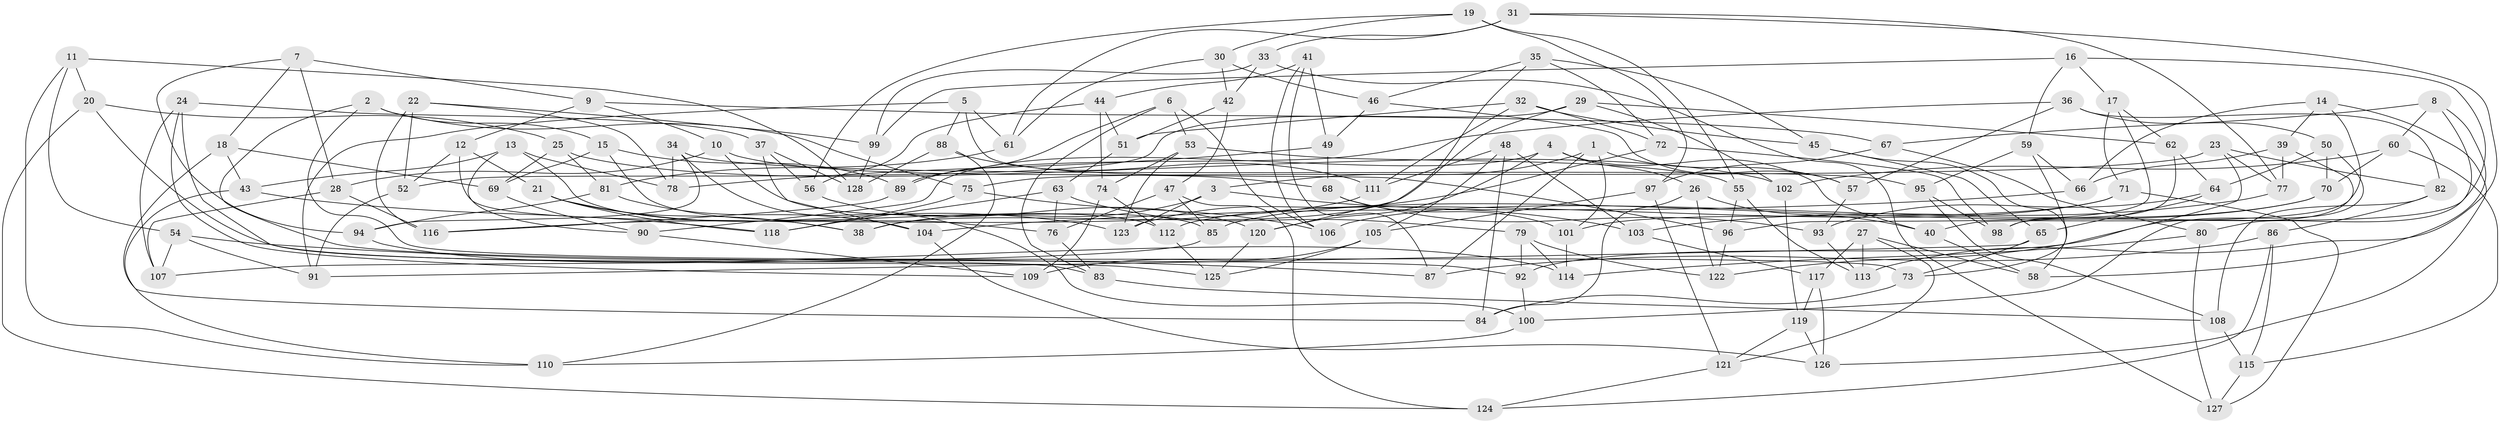 // coarse degree distribution, {5: 0.17307692307692307, 4: 0.11538461538461539, 6: 0.38461538461538464, 3: 0.019230769230769232, 9: 0.057692307692307696, 7: 0.09615384615384616, 8: 0.15384615384615385}
// Generated by graph-tools (version 1.1) at 2025/38/03/04/25 23:38:10]
// undirected, 128 vertices, 256 edges
graph export_dot {
  node [color=gray90,style=filled];
  1;
  2;
  3;
  4;
  5;
  6;
  7;
  8;
  9;
  10;
  11;
  12;
  13;
  14;
  15;
  16;
  17;
  18;
  19;
  20;
  21;
  22;
  23;
  24;
  25;
  26;
  27;
  28;
  29;
  30;
  31;
  32;
  33;
  34;
  35;
  36;
  37;
  38;
  39;
  40;
  41;
  42;
  43;
  44;
  45;
  46;
  47;
  48;
  49;
  50;
  51;
  52;
  53;
  54;
  55;
  56;
  57;
  58;
  59;
  60;
  61;
  62;
  63;
  64;
  65;
  66;
  67;
  68;
  69;
  70;
  71;
  72;
  73;
  74;
  75;
  76;
  77;
  78;
  79;
  80;
  81;
  82;
  83;
  84;
  85;
  86;
  87;
  88;
  89;
  90;
  91;
  92;
  93;
  94;
  95;
  96;
  97;
  98;
  99;
  100;
  101;
  102;
  103;
  104;
  105;
  106;
  107;
  108;
  109;
  110;
  111;
  112;
  113;
  114;
  115;
  116;
  117;
  118;
  119;
  120;
  121;
  122;
  123;
  124;
  125;
  126;
  127;
  128;
  1 -- 101;
  1 -- 57;
  1 -- 3;
  1 -- 87;
  2 -- 73;
  2 -- 15;
  2 -- 75;
  2 -- 92;
  3 -- 38;
  3 -- 103;
  3 -- 123;
  4 -- 26;
  4 -- 40;
  4 -- 120;
  4 -- 90;
  5 -- 61;
  5 -- 96;
  5 -- 91;
  5 -- 88;
  6 -- 89;
  6 -- 53;
  6 -- 106;
  6 -- 83;
  7 -- 9;
  7 -- 18;
  7 -- 28;
  7 -- 94;
  8 -- 67;
  8 -- 80;
  8 -- 60;
  8 -- 58;
  9 -- 10;
  9 -- 67;
  9 -- 12;
  10 -- 28;
  10 -- 68;
  10 -- 85;
  11 -- 128;
  11 -- 20;
  11 -- 54;
  11 -- 110;
  12 -- 21;
  12 -- 38;
  12 -- 52;
  13 -- 90;
  13 -- 112;
  13 -- 43;
  13 -- 78;
  14 -- 66;
  14 -- 39;
  14 -- 40;
  14 -- 126;
  15 -- 69;
  15 -- 76;
  15 -- 89;
  16 -- 98;
  16 -- 99;
  16 -- 59;
  16 -- 17;
  17 -- 62;
  17 -- 71;
  17 -- 96;
  18 -- 43;
  18 -- 84;
  18 -- 69;
  19 -- 30;
  19 -- 55;
  19 -- 56;
  19 -- 97;
  20 -- 125;
  20 -- 25;
  20 -- 124;
  21 -- 123;
  21 -- 38;
  21 -- 118;
  22 -- 116;
  22 -- 99;
  22 -- 78;
  22 -- 52;
  23 -- 82;
  23 -- 77;
  23 -- 122;
  23 -- 75;
  24 -- 37;
  24 -- 109;
  24 -- 107;
  24 -- 83;
  25 -- 81;
  25 -- 69;
  25 -- 102;
  26 -- 84;
  26 -- 122;
  26 -- 40;
  27 -- 58;
  27 -- 117;
  27 -- 121;
  27 -- 113;
  28 -- 107;
  28 -- 116;
  29 -- 102;
  29 -- 52;
  29 -- 38;
  29 -- 62;
  30 -- 46;
  30 -- 61;
  30 -- 42;
  31 -- 77;
  31 -- 33;
  31 -- 113;
  31 -- 61;
  32 -- 111;
  32 -- 45;
  32 -- 51;
  32 -- 72;
  33 -- 99;
  33 -- 42;
  33 -- 127;
  34 -- 94;
  34 -- 78;
  34 -- 100;
  34 -- 95;
  35 -- 72;
  35 -- 120;
  35 -- 46;
  35 -- 45;
  36 -- 82;
  36 -- 89;
  36 -- 50;
  36 -- 57;
  37 -- 128;
  37 -- 104;
  37 -- 56;
  39 -- 77;
  39 -- 66;
  39 -- 92;
  40 -- 58;
  41 -- 87;
  41 -- 106;
  41 -- 49;
  41 -- 44;
  42 -- 47;
  42 -- 51;
  43 -- 118;
  43 -- 110;
  44 -- 56;
  44 -- 51;
  44 -- 74;
  45 -- 58;
  45 -- 65;
  46 -- 57;
  46 -- 49;
  47 -- 76;
  47 -- 85;
  47 -- 124;
  48 -- 103;
  48 -- 105;
  48 -- 84;
  48 -- 111;
  49 -- 68;
  49 -- 78;
  50 -- 70;
  50 -- 100;
  50 -- 64;
  51 -- 63;
  52 -- 91;
  53 -- 123;
  53 -- 74;
  53 -- 55;
  54 -- 107;
  54 -- 91;
  54 -- 87;
  55 -- 96;
  55 -- 113;
  56 -- 120;
  57 -- 93;
  59 -- 73;
  59 -- 66;
  59 -- 95;
  60 -- 115;
  60 -- 70;
  60 -- 102;
  61 -- 81;
  62 -- 64;
  62 -- 98;
  63 -- 79;
  63 -- 76;
  63 -- 118;
  64 -- 65;
  64 -- 93;
  65 -- 91;
  65 -- 73;
  66 -- 104;
  67 -- 97;
  67 -- 80;
  68 -- 93;
  68 -- 101;
  69 -- 90;
  70 -- 85;
  70 -- 106;
  71 -- 112;
  71 -- 101;
  71 -- 127;
  72 -- 123;
  72 -- 98;
  73 -- 84;
  74 -- 109;
  74 -- 112;
  75 -- 118;
  75 -- 106;
  76 -- 83;
  77 -- 103;
  79 -- 122;
  79 -- 92;
  79 -- 114;
  80 -- 127;
  80 -- 114;
  81 -- 104;
  81 -- 94;
  82 -- 86;
  82 -- 108;
  83 -- 108;
  85 -- 107;
  86 -- 115;
  86 -- 87;
  86 -- 124;
  88 -- 111;
  88 -- 128;
  88 -- 110;
  89 -- 116;
  90 -- 109;
  92 -- 100;
  93 -- 113;
  94 -- 114;
  95 -- 108;
  95 -- 98;
  96 -- 122;
  97 -- 121;
  97 -- 105;
  99 -- 128;
  100 -- 110;
  101 -- 114;
  102 -- 119;
  103 -- 117;
  104 -- 126;
  105 -- 109;
  105 -- 125;
  108 -- 115;
  111 -- 116;
  112 -- 125;
  115 -- 127;
  117 -- 126;
  117 -- 119;
  119 -- 126;
  119 -- 121;
  120 -- 125;
  121 -- 124;
}
